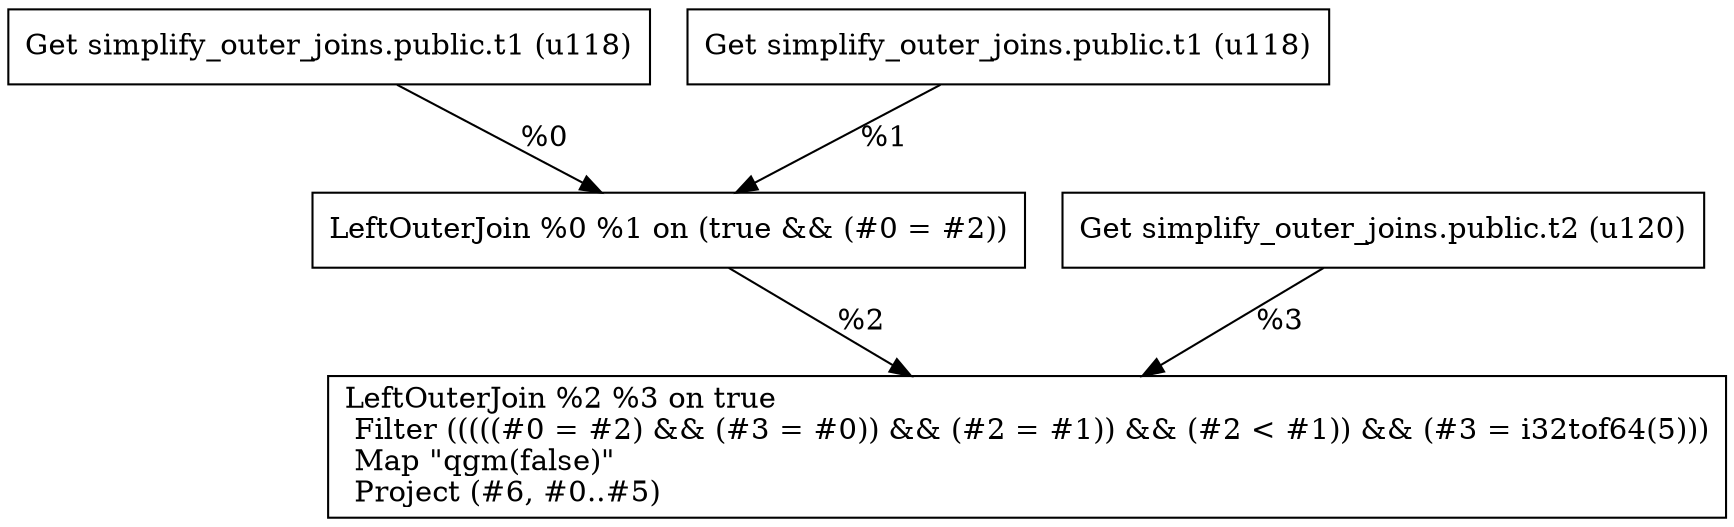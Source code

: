 digraph G {
    node0 [shape = record, label=" Get simplify_outer_joins.public.t1 (u118)\l"]
    node1 [shape = record, label=" Get simplify_outer_joins.public.t1 (u118)\l"]
    node2 [shape = record, label=" LeftOuterJoin %0 %1 on (true && (#0 = #2))\l"]
    node3 [shape = record, label=" Get simplify_outer_joins.public.t2 (u120)\l"]
    node4 [shape = record, label=" LeftOuterJoin %2 %3 on true\l Filter (((((#0 = #2) && (#3 = #0)) && (#2 = #1)) && (#2 \< #1)) && (#3 = i32tof64(5)))\l Map \"qgm(false)\"\l Project (#6, #0..#5)\l"]
    node2 -> node4 [label = "%2\l"]
    node0 -> node2 [label = "%0\l"]
    node1 -> node2 [label = "%1\l"]
    node3 -> node4 [label = "%3\l"]
}
